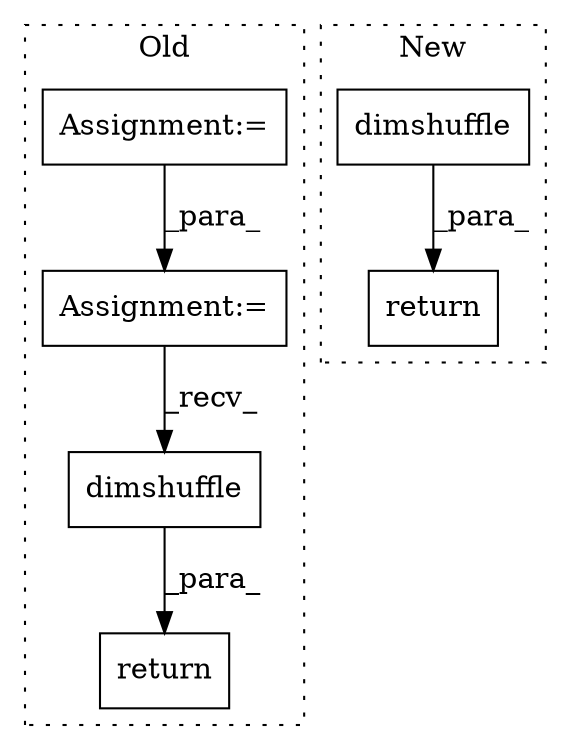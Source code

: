 digraph G {
subgraph cluster0 {
1 [label="dimshuffle" a="32" s="12298,12324" l="11,1" shape="box"];
3 [label="Assignment:=" a="7" s="11947" l="1" shape="box"];
4 [label="return" a="41" s="12345" l="7" shape="box"];
5 [label="Assignment:=" a="7" s="12153" l="1" shape="box"];
label = "Old";
style="dotted";
}
subgraph cluster1 {
2 [label="return" a="41" s="11884" l="7" shape="box"];
6 [label="dimshuffle" a="32" s="12125,12151" l="11,1" shape="box"];
label = "New";
style="dotted";
}
1 -> 4 [label="_para_"];
3 -> 5 [label="_para_"];
5 -> 1 [label="_recv_"];
6 -> 2 [label="_para_"];
}